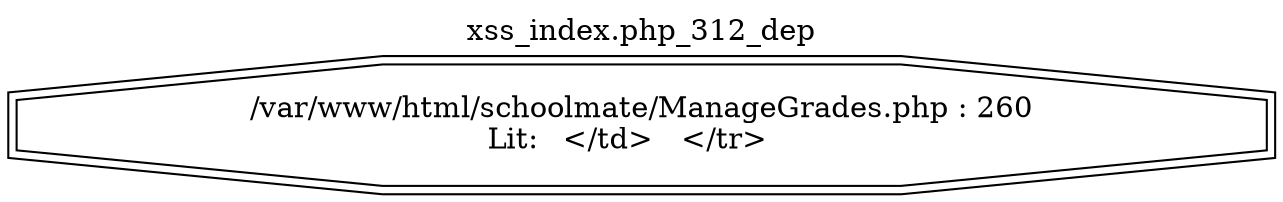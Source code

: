 digraph cfg {
  label="xss_index.php_312_dep";
  labelloc=t;
  n1 [shape=doubleoctagon, label="/var/www/html/schoolmate/ManageGrades.php : 260\nLit: 	</td>   </tr>   \n"];
}
